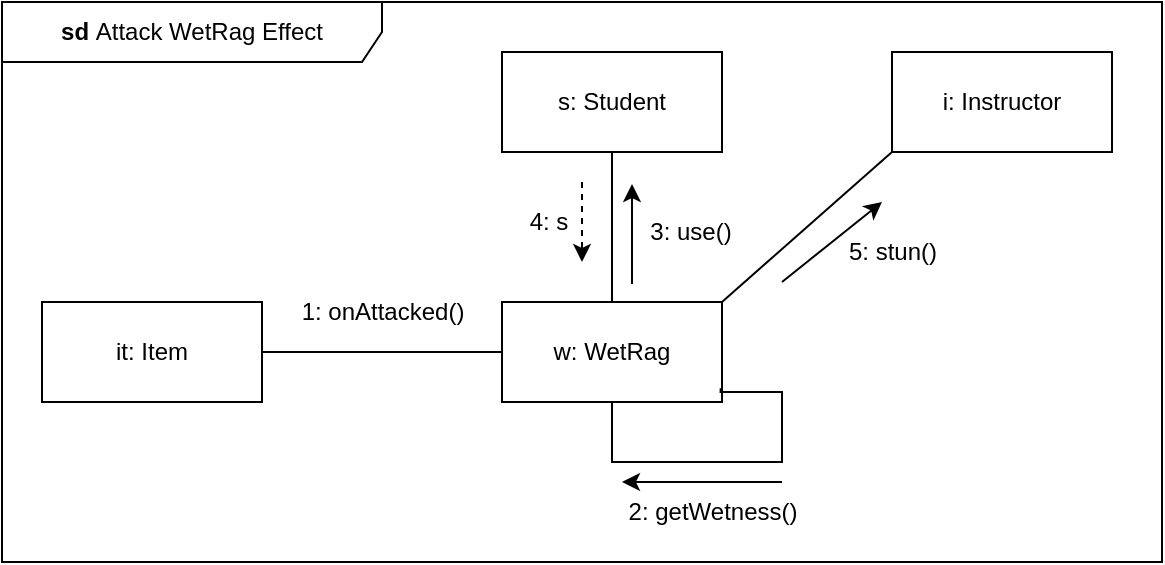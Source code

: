 <mxfile version="24.0.4" type="device" pages="3">
  <diagram name="Attack WetRag Effect" id="nPsDS_A6axtzXALNAuT4">
    <mxGraphModel dx="1290" dy="621" grid="1" gridSize="10" guides="1" tooltips="1" connect="1" arrows="1" fold="1" page="1" pageScale="1" pageWidth="827" pageHeight="1169" math="0" shadow="0">
      <root>
        <mxCell id="0" />
        <mxCell id="1" parent="0" />
        <mxCell id="-_uWjWU2zD5phCel9xXG-4" value="&lt;b&gt;sd &lt;/b&gt;Attack WetRag Effect" style="shape=umlFrame;whiteSpace=wrap;html=1;pointerEvents=0;width=190;height=30;" parent="1" vertex="1">
          <mxGeometry x="40" y="560" width="580" height="280" as="geometry" />
        </mxCell>
        <mxCell id="-_uWjWU2zD5phCel9xXG-32" style="edgeStyle=orthogonalEdgeStyle;rounded=0;orthogonalLoop=1;jettySize=auto;html=1;exitX=0.5;exitY=0;exitDx=0;exitDy=0;entryX=0.5;entryY=1;entryDx=0;entryDy=0;endArrow=none;endFill=0;" parent="1" source="-_uWjWU2zD5phCel9xXG-22" target="-_uWjWU2zD5phCel9xXG-24" edge="1">
          <mxGeometry relative="1" as="geometry" />
        </mxCell>
        <mxCell id="-_uWjWU2zD5phCel9xXG-38" style="rounded=0;orthogonalLoop=1;jettySize=auto;html=1;exitX=1;exitY=0;exitDx=0;exitDy=0;entryX=0;entryY=1;entryDx=0;entryDy=0;endArrow=none;endFill=0;" parent="1" source="-_uWjWU2zD5phCel9xXG-22" target="-_uWjWU2zD5phCel9xXG-23" edge="1">
          <mxGeometry relative="1" as="geometry" />
        </mxCell>
        <mxCell id="-_uWjWU2zD5phCel9xXG-22" value="w: WetRag" style="html=1;whiteSpace=wrap;" parent="1" vertex="1">
          <mxGeometry x="290" y="710" width="110" height="50" as="geometry" />
        </mxCell>
        <mxCell id="-_uWjWU2zD5phCel9xXG-23" value="i: Instructor" style="html=1;whiteSpace=wrap;" parent="1" vertex="1">
          <mxGeometry x="485" y="585" width="110" height="50" as="geometry" />
        </mxCell>
        <mxCell id="-_uWjWU2zD5phCel9xXG-24" value="s: Student" style="html=1;whiteSpace=wrap;" parent="1" vertex="1">
          <mxGeometry x="290" y="585" width="110" height="50" as="geometry" />
        </mxCell>
        <mxCell id="-_uWjWU2zD5phCel9xXG-27" style="edgeStyle=orthogonalEdgeStyle;rounded=0;orthogonalLoop=1;jettySize=auto;html=1;exitX=1;exitY=0.5;exitDx=0;exitDy=0;entryX=0;entryY=0.5;entryDx=0;entryDy=0;endArrow=none;endFill=0;" parent="1" source="-_uWjWU2zD5phCel9xXG-26" target="-_uWjWU2zD5phCel9xXG-22" edge="1">
          <mxGeometry relative="1" as="geometry" />
        </mxCell>
        <mxCell id="-_uWjWU2zD5phCel9xXG-26" value="it: Item" style="html=1;whiteSpace=wrap;" parent="1" vertex="1">
          <mxGeometry x="60" y="710" width="110" height="50" as="geometry" />
        </mxCell>
        <mxCell id="-_uWjWU2zD5phCel9xXG-28" value="1: onAttacked()" style="text;html=1;align=center;verticalAlign=middle;resizable=0;points=[];autosize=1;strokeColor=none;fillColor=none;" parent="1" vertex="1">
          <mxGeometry x="180" y="700" width="100" height="30" as="geometry" />
        </mxCell>
        <mxCell id="-_uWjWU2zD5phCel9xXG-29" style="edgeStyle=orthogonalEdgeStyle;rounded=0;orthogonalLoop=1;jettySize=auto;html=1;exitX=0.994;exitY=0.863;exitDx=0;exitDy=0;entryX=0.5;entryY=1;entryDx=0;entryDy=0;endArrow=none;endFill=0;exitPerimeter=0;" parent="1" source="-_uWjWU2zD5phCel9xXG-22" target="-_uWjWU2zD5phCel9xXG-22" edge="1">
          <mxGeometry relative="1" as="geometry">
            <Array as="points">
              <mxPoint x="399" y="755" />
              <mxPoint x="430" y="755" />
              <mxPoint x="430" y="790" />
              <mxPoint x="345" y="790" />
            </Array>
          </mxGeometry>
        </mxCell>
        <mxCell id="-_uWjWU2zD5phCel9xXG-30" value="" style="endArrow=classic;html=1;rounded=0;" parent="1" edge="1">
          <mxGeometry width="50" height="50" relative="1" as="geometry">
            <mxPoint x="430" y="800" as="sourcePoint" />
            <mxPoint x="350" y="800" as="targetPoint" />
            <Array as="points">
              <mxPoint x="410" y="800" />
            </Array>
          </mxGeometry>
        </mxCell>
        <mxCell id="-_uWjWU2zD5phCel9xXG-31" value="2: getWetness()" style="text;html=1;align=center;verticalAlign=middle;resizable=0;points=[];autosize=1;strokeColor=none;fillColor=none;" parent="1" vertex="1">
          <mxGeometry x="340" y="800" width="110" height="30" as="geometry" />
        </mxCell>
        <mxCell id="-_uWjWU2zD5phCel9xXG-33" value="" style="endArrow=classic;html=1;rounded=0;" parent="1" edge="1">
          <mxGeometry width="50" height="50" relative="1" as="geometry">
            <mxPoint x="355" y="701" as="sourcePoint" />
            <mxPoint x="355" y="651" as="targetPoint" />
          </mxGeometry>
        </mxCell>
        <mxCell id="-_uWjWU2zD5phCel9xXG-34" value="3: use()" style="text;html=1;align=center;verticalAlign=middle;resizable=0;points=[];autosize=1;strokeColor=none;fillColor=none;" parent="1" vertex="1">
          <mxGeometry x="354" y="660" width="60" height="30" as="geometry" />
        </mxCell>
        <mxCell id="-_uWjWU2zD5phCel9xXG-36" value="" style="endArrow=classic;dashed=1;html=1;rounded=0;endFill=1;" parent="1" edge="1">
          <mxGeometry width="50" height="50" relative="1" as="geometry">
            <mxPoint x="330" y="650" as="sourcePoint" />
            <mxPoint x="330" y="690" as="targetPoint" />
          </mxGeometry>
        </mxCell>
        <mxCell id="-_uWjWU2zD5phCel9xXG-37" value="4: s" style="text;html=1;align=center;verticalAlign=middle;resizable=0;points=[];autosize=1;strokeColor=none;fillColor=none;" parent="1" vertex="1">
          <mxGeometry x="293" y="655" width="40" height="30" as="geometry" />
        </mxCell>
        <mxCell id="-_uWjWU2zD5phCel9xXG-39" value="" style="endArrow=classic;html=1;rounded=0;" parent="1" edge="1">
          <mxGeometry width="50" height="50" relative="1" as="geometry">
            <mxPoint x="430" y="700" as="sourcePoint" />
            <mxPoint x="480" y="660" as="targetPoint" />
          </mxGeometry>
        </mxCell>
        <mxCell id="-_uWjWU2zD5phCel9xXG-40" value="5: stun()" style="text;html=1;align=center;verticalAlign=middle;resizable=0;points=[];autosize=1;strokeColor=none;fillColor=none;" parent="1" vertex="1">
          <mxGeometry x="450" y="670" width="70" height="30" as="geometry" />
        </mxCell>
      </root>
    </mxGraphModel>
  </diagram>
  <diagram id="Xn3M_0BOEY3UbDwNUt2p" name="Attack GlassOfBeer Effect">
    <mxGraphModel dx="860" dy="414" grid="1" gridSize="10" guides="1" tooltips="1" connect="1" arrows="1" fold="1" page="1" pageScale="1" pageWidth="827" pageHeight="1169" math="0" shadow="0">
      <root>
        <mxCell id="0" />
        <mxCell id="1" parent="0" />
        <mxCell id="zxKfu_uZKBlF80Zoo22S-1" value="&lt;b&gt;sd &lt;/b&gt;Attack GlassOfBeer Effect" style="shape=umlFrame;whiteSpace=wrap;html=1;pointerEvents=0;width=190;height=30;" parent="1" vertex="1">
          <mxGeometry x="140" y="570" width="420" height="280" as="geometry" />
        </mxCell>
        <mxCell id="zxKfu_uZKBlF80Zoo22S-2" style="edgeStyle=orthogonalEdgeStyle;rounded=0;orthogonalLoop=1;jettySize=auto;html=1;exitX=0.5;exitY=0;exitDx=0;exitDy=0;entryX=0.5;entryY=1;entryDx=0;entryDy=0;endArrow=none;endFill=0;" parent="1" source="zxKfu_uZKBlF80Zoo22S-4" target="zxKfu_uZKBlF80Zoo22S-6" edge="1">
          <mxGeometry relative="1" as="geometry" />
        </mxCell>
        <mxCell id="zxKfu_uZKBlF80Zoo22S-4" value="g: GlassOfBeer" style="html=1;whiteSpace=wrap;" parent="1" vertex="1">
          <mxGeometry x="390" y="720" width="110" height="50" as="geometry" />
        </mxCell>
        <mxCell id="zxKfu_uZKBlF80Zoo22S-6" value="s: Student" style="html=1;whiteSpace=wrap;" parent="1" vertex="1">
          <mxGeometry x="390" y="595" width="110" height="50" as="geometry" />
        </mxCell>
        <mxCell id="zxKfu_uZKBlF80Zoo22S-7" style="edgeStyle=orthogonalEdgeStyle;rounded=0;orthogonalLoop=1;jettySize=auto;html=1;exitX=1;exitY=0.5;exitDx=0;exitDy=0;entryX=0;entryY=0.5;entryDx=0;entryDy=0;endArrow=none;endFill=0;" parent="1" source="zxKfu_uZKBlF80Zoo22S-8" target="zxKfu_uZKBlF80Zoo22S-4" edge="1">
          <mxGeometry relative="1" as="geometry" />
        </mxCell>
        <mxCell id="zxKfu_uZKBlF80Zoo22S-8" value="it: Item" style="html=1;whiteSpace=wrap;" parent="1" vertex="1">
          <mxGeometry x="160" y="720" width="110" height="50" as="geometry" />
        </mxCell>
        <mxCell id="zxKfu_uZKBlF80Zoo22S-9" value="1: onAttacked()" style="text;html=1;align=center;verticalAlign=middle;resizable=0;points=[];autosize=1;strokeColor=none;fillColor=none;" parent="1" vertex="1">
          <mxGeometry x="280" y="710" width="100" height="30" as="geometry" />
        </mxCell>
        <mxCell id="zxKfu_uZKBlF80Zoo22S-10" style="edgeStyle=orthogonalEdgeStyle;rounded=0;orthogonalLoop=1;jettySize=auto;html=1;exitX=0.994;exitY=0.863;exitDx=0;exitDy=0;entryX=0.5;entryY=1;entryDx=0;entryDy=0;endArrow=none;endFill=0;exitPerimeter=0;" parent="1" source="zxKfu_uZKBlF80Zoo22S-4" target="zxKfu_uZKBlF80Zoo22S-4" edge="1">
          <mxGeometry relative="1" as="geometry">
            <Array as="points">
              <mxPoint x="499" y="765" />
              <mxPoint x="530" y="765" />
              <mxPoint x="530" y="800" />
              <mxPoint x="445" y="800" />
            </Array>
          </mxGeometry>
        </mxCell>
        <mxCell id="zxKfu_uZKBlF80Zoo22S-11" value="" style="endArrow=classic;html=1;rounded=0;" parent="1" edge="1">
          <mxGeometry width="50" height="50" relative="1" as="geometry">
            <mxPoint x="530" y="810" as="sourcePoint" />
            <mxPoint x="450" y="810" as="targetPoint" />
            <Array as="points">
              <mxPoint x="510" y="810" />
            </Array>
          </mxGeometry>
        </mxCell>
        <mxCell id="zxKfu_uZKBlF80Zoo22S-12" value="&lt;span style=&quot;background-color: rgb(255, 255, 255);&quot;&gt;2:&amp;nbsp;&lt;/span&gt;&lt;span style=&quot;font-size: 11px; text-align: left;&quot;&gt;getActivated&lt;/span&gt;&lt;span style=&quot;background-color: rgb(255, 255, 255);&quot;&gt;()&lt;/span&gt;" style="text;html=1;align=center;verticalAlign=middle;resizable=0;points=[];autosize=1;strokeColor=none;fillColor=none;" parent="1" vertex="1">
          <mxGeometry x="440" y="810" width="110" height="30" as="geometry" />
        </mxCell>
        <mxCell id="zxKfu_uZKBlF80Zoo22S-13" value="" style="endArrow=classic;html=1;rounded=0;" parent="1" edge="1">
          <mxGeometry width="50" height="50" relative="1" as="geometry">
            <mxPoint x="455" y="711" as="sourcePoint" />
            <mxPoint x="455" y="661" as="targetPoint" />
          </mxGeometry>
        </mxCell>
        <mxCell id="zxKfu_uZKBlF80Zoo22S-14" value="3: removeItem()" style="text;html=1;align=center;verticalAlign=middle;resizable=0;points=[];autosize=1;strokeColor=none;fillColor=none;" parent="1" vertex="1">
          <mxGeometry x="450" y="670" width="110" height="30" as="geometry" />
        </mxCell>
        <mxCell id="zxKfu_uZKBlF80Zoo22S-15" value="" style="endArrow=classic;dashed=1;html=1;rounded=0;endFill=1;" parent="1" edge="1">
          <mxGeometry width="50" height="50" relative="1" as="geometry">
            <mxPoint x="430" y="660" as="sourcePoint" />
            <mxPoint x="430" y="700" as="targetPoint" />
          </mxGeometry>
        </mxCell>
        <mxCell id="zxKfu_uZKBlF80Zoo22S-16" value="4: s" style="text;html=1;align=center;verticalAlign=middle;resizable=0;points=[];autosize=1;strokeColor=none;fillColor=none;" parent="1" vertex="1">
          <mxGeometry x="393" y="665" width="40" height="30" as="geometry" />
        </mxCell>
      </root>
    </mxGraphModel>
  </diagram>
  <diagram id="rCSESKLrBALXlpppG-cJ" name="Attack TVSZ Effect">
    <mxGraphModel dx="1290" dy="621" grid="1" gridSize="10" guides="1" tooltips="1" connect="1" arrows="1" fold="1" page="1" pageScale="1" pageWidth="827" pageHeight="1169" math="0" shadow="0">
      <root>
        <mxCell id="0" />
        <mxCell id="1" parent="0" />
        <mxCell id="YfdWUe0AxmHlzozthzBT-1" value="&lt;b&gt;sd &lt;/b&gt;Attack TVSZ Effect" style="shape=umlFrame;whiteSpace=wrap;html=1;pointerEvents=0;width=190;height=30;" parent="1" vertex="1">
          <mxGeometry x="110" y="620" width="490" height="310" as="geometry" />
        </mxCell>
        <mxCell id="YfdWUe0AxmHlzozthzBT-2" style="edgeStyle=orthogonalEdgeStyle;rounded=0;orthogonalLoop=1;jettySize=auto;html=1;exitX=0.5;exitY=0;exitDx=0;exitDy=0;entryX=0.5;entryY=1;entryDx=0;entryDy=0;endArrow=none;endFill=0;" parent="1" source="YfdWUe0AxmHlzozthzBT-4" target="YfdWUe0AxmHlzozthzBT-6" edge="1">
          <mxGeometry relative="1" as="geometry" />
        </mxCell>
        <mxCell id="YfdWUe0AxmHlzozthzBT-4" value="t: TVSZ" style="html=1;whiteSpace=wrap;" parent="1" vertex="1">
          <mxGeometry x="360" y="770" width="110" height="50" as="geometry" />
        </mxCell>
        <mxCell id="YfdWUe0AxmHlzozthzBT-6" value="s: Student" style="html=1;whiteSpace=wrap;" parent="1" vertex="1">
          <mxGeometry x="360" y="645" width="110" height="50" as="geometry" />
        </mxCell>
        <mxCell id="YfdWUe0AxmHlzozthzBT-7" style="edgeStyle=orthogonalEdgeStyle;rounded=0;orthogonalLoop=1;jettySize=auto;html=1;exitX=1;exitY=0.5;exitDx=0;exitDy=0;entryX=0;entryY=0.5;entryDx=0;entryDy=0;endArrow=none;endFill=0;" parent="1" source="YfdWUe0AxmHlzozthzBT-8" target="YfdWUe0AxmHlzozthzBT-4" edge="1">
          <mxGeometry relative="1" as="geometry" />
        </mxCell>
        <mxCell id="YfdWUe0AxmHlzozthzBT-8" value="it: Item" style="html=1;whiteSpace=wrap;" parent="1" vertex="1">
          <mxGeometry x="130" y="770" width="110" height="50" as="geometry" />
        </mxCell>
        <mxCell id="YfdWUe0AxmHlzozthzBT-9" value="1: onAttacked()" style="text;html=1;align=center;verticalAlign=middle;resizable=0;points=[];autosize=1;strokeColor=none;fillColor=none;" parent="1" vertex="1">
          <mxGeometry x="250" y="760" width="100" height="30" as="geometry" />
        </mxCell>
        <mxCell id="YfdWUe0AxmHlzozthzBT-10" style="edgeStyle=orthogonalEdgeStyle;rounded=0;orthogonalLoop=1;jettySize=auto;html=1;exitX=0.994;exitY=0.863;exitDx=0;exitDy=0;entryX=0.5;entryY=1;entryDx=0;entryDy=0;endArrow=none;endFill=0;exitPerimeter=0;" parent="1" source="YfdWUe0AxmHlzozthzBT-4" target="YfdWUe0AxmHlzozthzBT-4" edge="1">
          <mxGeometry relative="1" as="geometry">
            <Array as="points">
              <mxPoint x="469" y="815" />
              <mxPoint x="500" y="815" />
              <mxPoint x="500" y="850" />
              <mxPoint x="415" y="850" />
            </Array>
          </mxGeometry>
        </mxCell>
        <mxCell id="YfdWUe0AxmHlzozthzBT-11" value="" style="endArrow=classic;html=1;rounded=0;" parent="1" edge="1">
          <mxGeometry width="50" height="50" relative="1" as="geometry">
            <mxPoint x="500" y="860" as="sourcePoint" />
            <mxPoint x="420" y="860" as="targetPoint" />
            <Array as="points">
              <mxPoint x="480" y="860" />
            </Array>
          </mxGeometry>
        </mxCell>
        <mxCell id="YfdWUe0AxmHlzozthzBT-12" value="2: getWetness()&lt;br&gt;&lt;div style=&quot;&quot;&gt;&lt;span style=&quot;background-color: initial;&quot;&gt;3: addProtection()&lt;br&gt;&lt;div style=&quot;&quot;&gt;&lt;span style=&quot;background-color: initial;&quot;&gt;4: getRemainingProtection()&lt;/span&gt;&lt;/div&gt;&lt;/span&gt;&lt;/div&gt;" style="text;html=1;align=left;verticalAlign=middle;resizable=0;points=[];autosize=1;strokeColor=none;fillColor=none;" parent="1" vertex="1">
          <mxGeometry x="420" y="860" width="170" height="60" as="geometry" />
        </mxCell>
        <mxCell id="YfdWUe0AxmHlzozthzBT-13" value="" style="endArrow=classic;html=1;rounded=0;" parent="1" edge="1">
          <mxGeometry width="50" height="50" relative="1" as="geometry">
            <mxPoint x="425" y="761" as="sourcePoint" />
            <mxPoint x="425" y="711" as="targetPoint" />
          </mxGeometry>
        </mxCell>
        <mxCell id="YfdWUe0AxmHlzozthzBT-14" value="5: removeItem()" style="text;html=1;align=center;verticalAlign=middle;resizable=0;points=[];autosize=1;strokeColor=none;fillColor=none;" parent="1" vertex="1">
          <mxGeometry x="418" y="720" width="110" height="30" as="geometry" />
        </mxCell>
        <mxCell id="YfdWUe0AxmHlzozthzBT-15" value="" style="endArrow=classic;dashed=1;html=1;rounded=0;endFill=1;" parent="1" edge="1">
          <mxGeometry width="50" height="50" relative="1" as="geometry">
            <mxPoint x="400" y="710" as="sourcePoint" />
            <mxPoint x="400" y="750" as="targetPoint" />
          </mxGeometry>
        </mxCell>
        <mxCell id="YfdWUe0AxmHlzozthzBT-16" value="6: s" style="text;html=1;align=center;verticalAlign=middle;resizable=0;points=[];autosize=1;strokeColor=none;fillColor=none;" parent="1" vertex="1">
          <mxGeometry x="363" y="715" width="40" height="30" as="geometry" />
        </mxCell>
      </root>
    </mxGraphModel>
  </diagram>
</mxfile>

